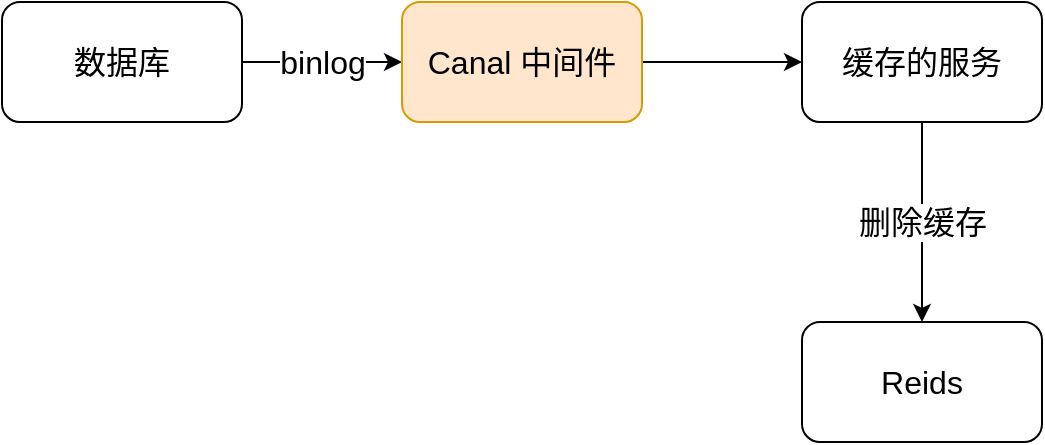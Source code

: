 <mxfile version="15.2.9" type="github">
  <diagram id="OZnmdtayX9LxRl-VlWyn" name="第 1 页">
    <mxGraphModel dx="946" dy="501" grid="1" gridSize="10" guides="1" tooltips="1" connect="1" arrows="1" fold="1" page="1" pageScale="1" pageWidth="827" pageHeight="1169" math="0" shadow="0">
      <root>
        <mxCell id="0" />
        <mxCell id="1" parent="0" />
        <mxCell id="zYgVgm1hGIB6E4Q6BcmA-6" value="binlog" style="edgeStyle=orthogonalEdgeStyle;rounded=0;orthogonalLoop=1;jettySize=auto;html=1;fontSize=16;" edge="1" parent="1" source="zYgVgm1hGIB6E4Q6BcmA-1" target="zYgVgm1hGIB6E4Q6BcmA-2">
          <mxGeometry relative="1" as="geometry" />
        </mxCell>
        <mxCell id="zYgVgm1hGIB6E4Q6BcmA-1" value="数据库" style="rounded=1;whiteSpace=wrap;html=1;fontSize=16;" vertex="1" parent="1">
          <mxGeometry x="60" y="130" width="120" height="60" as="geometry" />
        </mxCell>
        <mxCell id="zYgVgm1hGIB6E4Q6BcmA-7" style="edgeStyle=orthogonalEdgeStyle;rounded=0;orthogonalLoop=1;jettySize=auto;html=1;entryX=0;entryY=0.5;entryDx=0;entryDy=0;fontSize=16;" edge="1" parent="1" source="zYgVgm1hGIB6E4Q6BcmA-2" target="zYgVgm1hGIB6E4Q6BcmA-3">
          <mxGeometry relative="1" as="geometry" />
        </mxCell>
        <mxCell id="zYgVgm1hGIB6E4Q6BcmA-2" value="Canal 中间件" style="rounded=1;whiteSpace=wrap;html=1;fontSize=16;fillColor=#ffe6cc;strokeColor=#d79b00;" vertex="1" parent="1">
          <mxGeometry x="260" y="130" width="120" height="60" as="geometry" />
        </mxCell>
        <mxCell id="zYgVgm1hGIB6E4Q6BcmA-5" value="删除缓存" style="edgeStyle=orthogonalEdgeStyle;rounded=0;orthogonalLoop=1;jettySize=auto;html=1;fontSize=16;" edge="1" parent="1" source="zYgVgm1hGIB6E4Q6BcmA-3" target="zYgVgm1hGIB6E4Q6BcmA-4">
          <mxGeometry relative="1" as="geometry" />
        </mxCell>
        <mxCell id="zYgVgm1hGIB6E4Q6BcmA-3" value="缓存的服务" style="rounded=1;whiteSpace=wrap;html=1;fontSize=16;" vertex="1" parent="1">
          <mxGeometry x="460" y="130" width="120" height="60" as="geometry" />
        </mxCell>
        <mxCell id="zYgVgm1hGIB6E4Q6BcmA-4" value="Reids" style="rounded=1;whiteSpace=wrap;html=1;fontSize=16;" vertex="1" parent="1">
          <mxGeometry x="460" y="290" width="120" height="60" as="geometry" />
        </mxCell>
      </root>
    </mxGraphModel>
  </diagram>
</mxfile>
